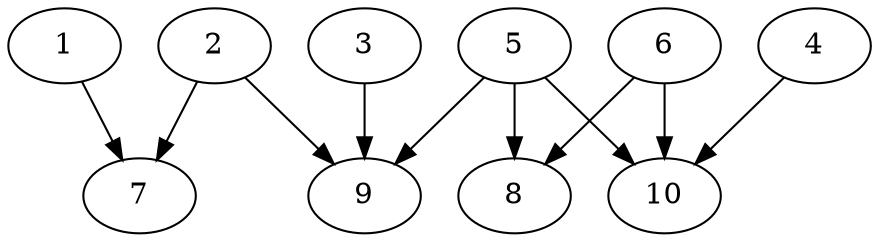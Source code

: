 // DAG automatically generated by daggen at Thu Oct  3 13:58:06 2019
// ./daggen --dot -n 10 --ccr 0.4 --fat 0.9 --regular 0.9 --density 0.6 --mindata 5242880 --maxdata 52428800 
digraph G {
  1 [size="88588800", alpha="0.08", expect_size="35435520"] 
  1 -> 7 [size ="35435520"]
  2 [size="92206080", alpha="0.17", expect_size="36882432"] 
  2 -> 7 [size ="36882432"]
  2 -> 9 [size ="36882432"]
  3 [size="48532480", alpha="0.16", expect_size="19412992"] 
  3 -> 9 [size ="19412992"]
  4 [size="114004480", alpha="0.20", expect_size="45601792"] 
  4 -> 10 [size ="45601792"]
  5 [size="60876800", alpha="0.10", expect_size="24350720"] 
  5 -> 8 [size ="24350720"]
  5 -> 9 [size ="24350720"]
  5 -> 10 [size ="24350720"]
  6 [size="49233920", alpha="0.19", expect_size="19693568"] 
  6 -> 8 [size ="19693568"]
  6 -> 10 [size ="19693568"]
  7 [size="90344960", alpha="0.08", expect_size="36137984"] 
  8 [size="107852800", alpha="0.11", expect_size="43141120"] 
  9 [size="46824960", alpha="0.14", expect_size="18729984"] 
  10 [size="42641920", alpha="0.15", expect_size="17056768"] 
}
